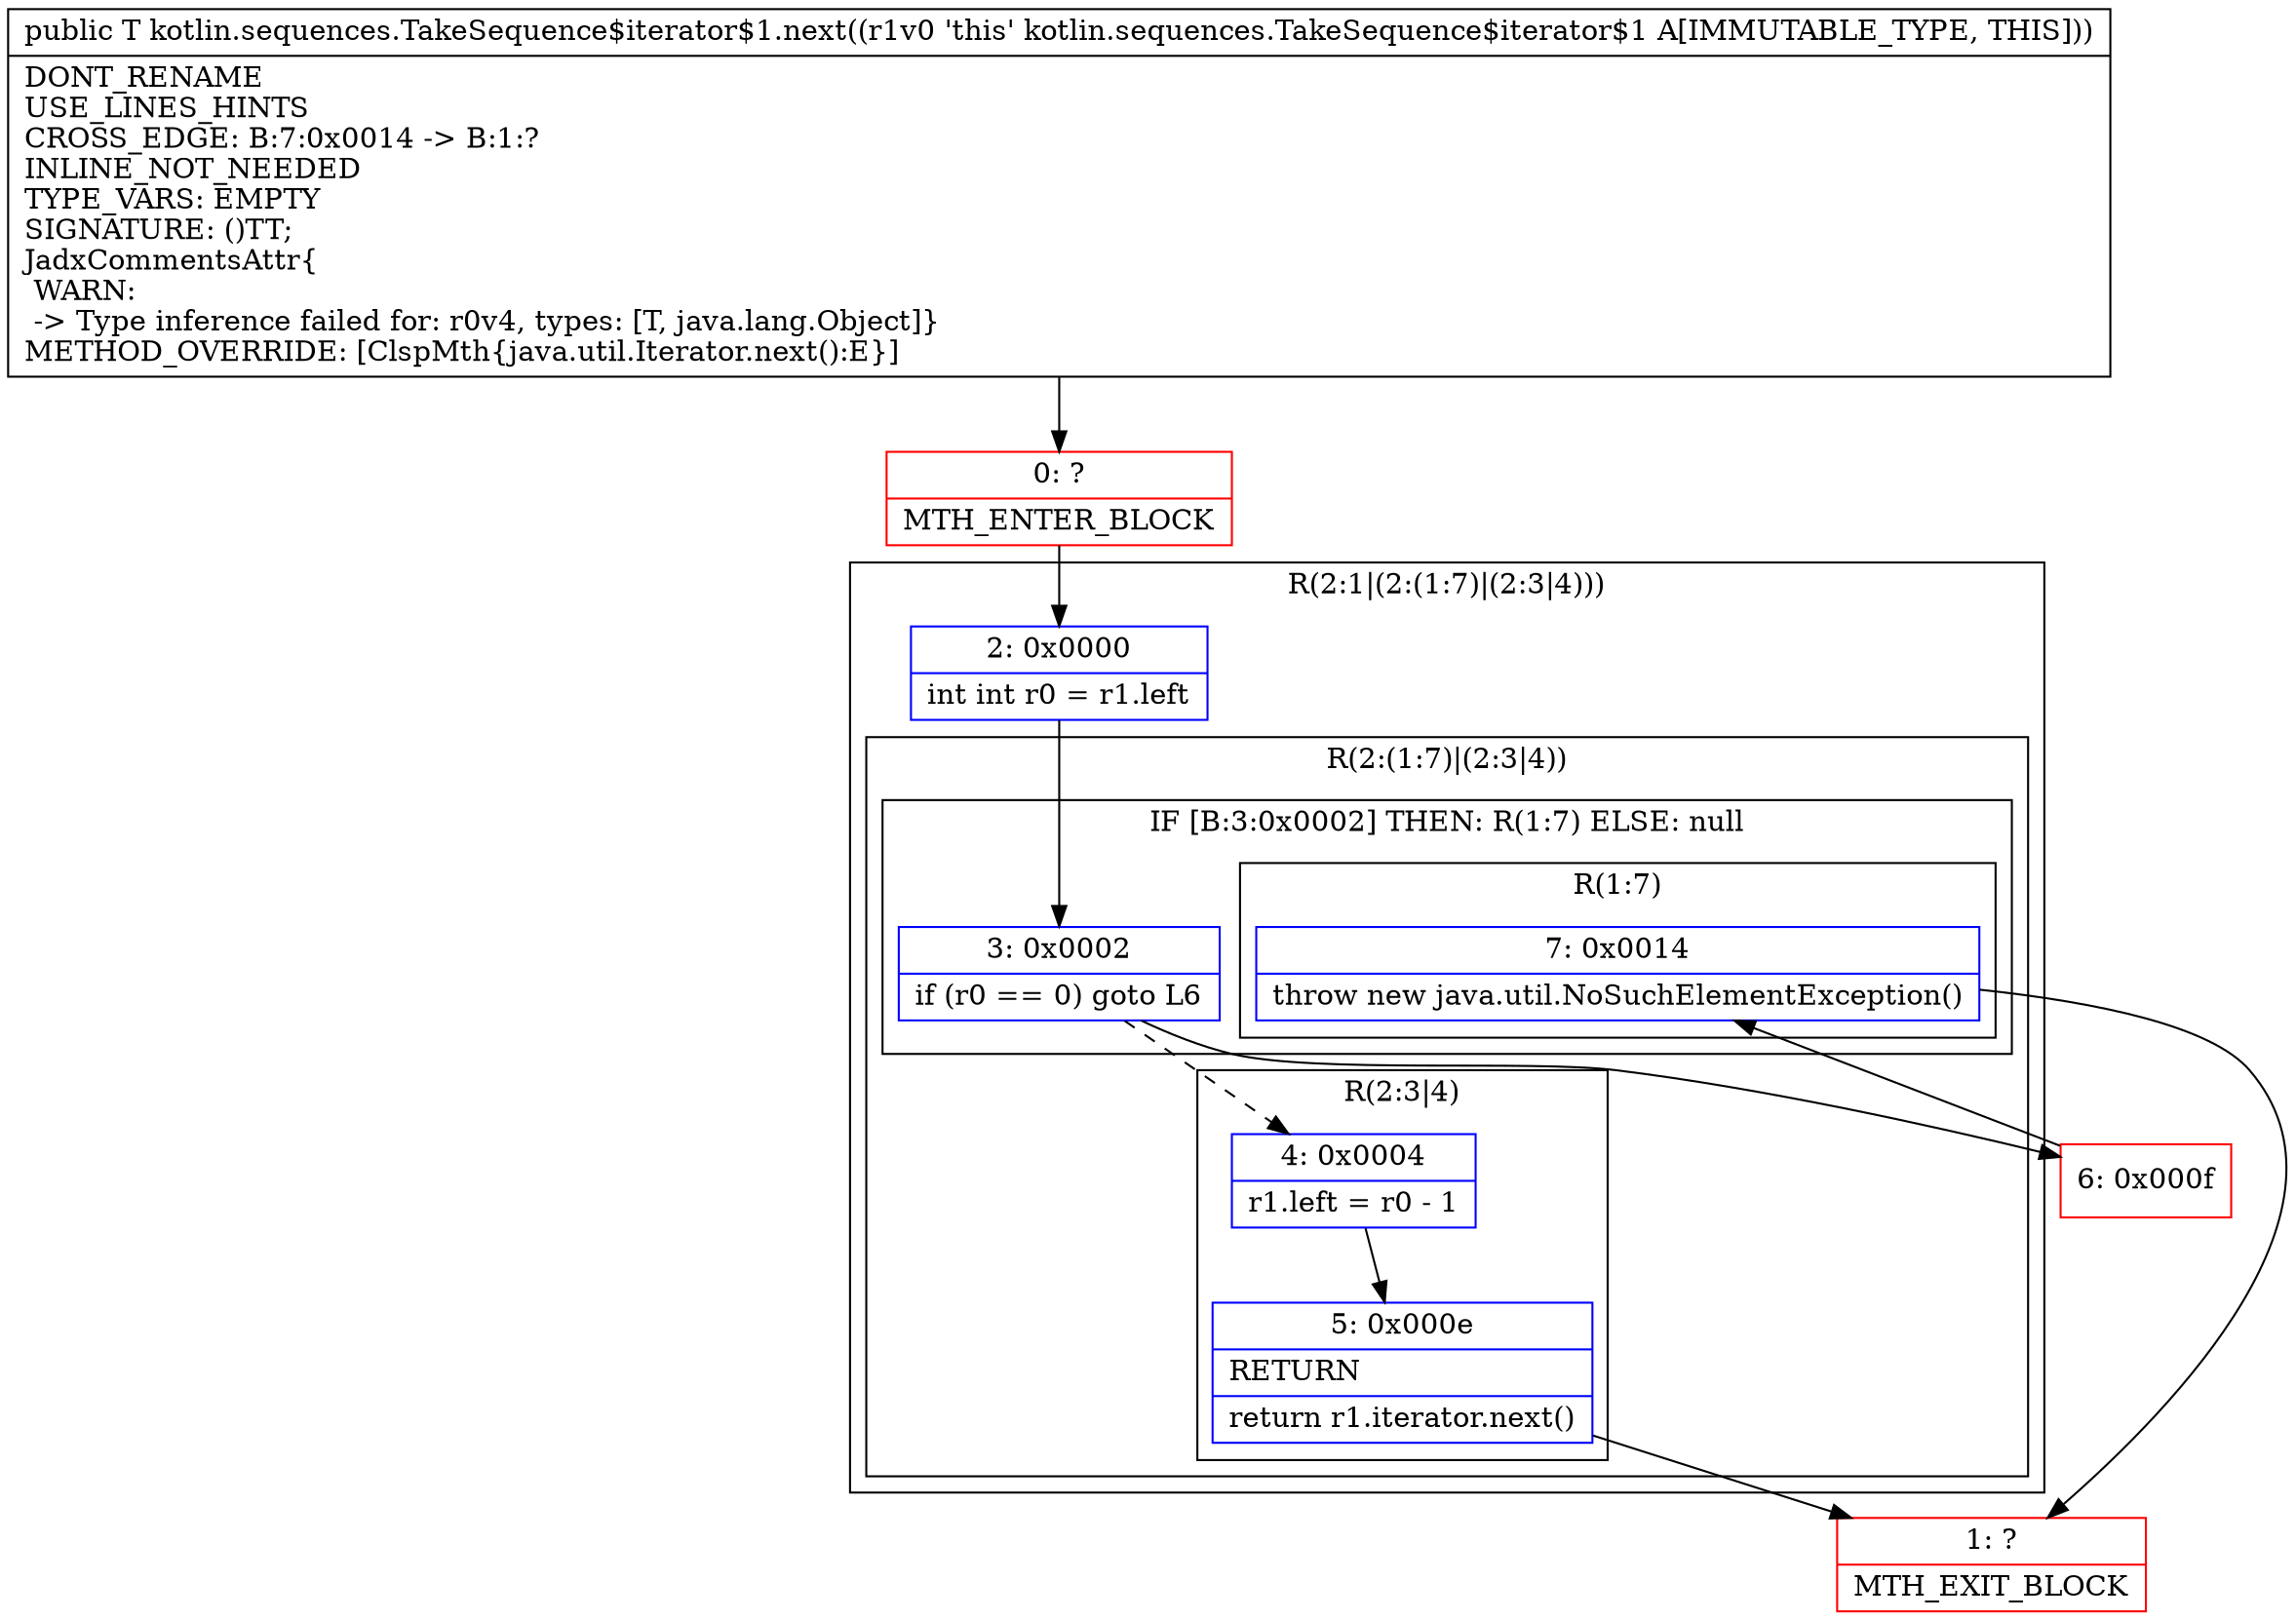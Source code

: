 digraph "CFG forkotlin.sequences.TakeSequence$iterator$1.next()Ljava\/lang\/Object;" {
subgraph cluster_Region_972348260 {
label = "R(2:1|(2:(1:7)|(2:3|4)))";
node [shape=record,color=blue];
Node_2 [shape=record,label="{2\:\ 0x0000|int int r0 = r1.left\l}"];
subgraph cluster_Region_1859125904 {
label = "R(2:(1:7)|(2:3|4))";
node [shape=record,color=blue];
subgraph cluster_IfRegion_629742792 {
label = "IF [B:3:0x0002] THEN: R(1:7) ELSE: null";
node [shape=record,color=blue];
Node_3 [shape=record,label="{3\:\ 0x0002|if (r0 == 0) goto L6\l}"];
subgraph cluster_Region_706544057 {
label = "R(1:7)";
node [shape=record,color=blue];
Node_7 [shape=record,label="{7\:\ 0x0014|throw new java.util.NoSuchElementException()\l}"];
}
}
subgraph cluster_Region_1625911707 {
label = "R(2:3|4)";
node [shape=record,color=blue];
Node_4 [shape=record,label="{4\:\ 0x0004|r1.left = r0 \- 1\l}"];
Node_5 [shape=record,label="{5\:\ 0x000e|RETURN\l|return r1.iterator.next()\l}"];
}
}
}
Node_0 [shape=record,color=red,label="{0\:\ ?|MTH_ENTER_BLOCK\l}"];
Node_1 [shape=record,color=red,label="{1\:\ ?|MTH_EXIT_BLOCK\l}"];
Node_6 [shape=record,color=red,label="{6\:\ 0x000f}"];
MethodNode[shape=record,label="{public T kotlin.sequences.TakeSequence$iterator$1.next((r1v0 'this' kotlin.sequences.TakeSequence$iterator$1 A[IMMUTABLE_TYPE, THIS]))  | DONT_RENAME\lUSE_LINES_HINTS\lCROSS_EDGE: B:7:0x0014 \-\> B:1:?\lINLINE_NOT_NEEDED\lTYPE_VARS: EMPTY\lSIGNATURE: ()TT;\lJadxCommentsAttr\{\l WARN: \l \-\> Type inference failed for: r0v4, types: [T, java.lang.Object]\}\lMETHOD_OVERRIDE: [ClspMth\{java.util.Iterator.next():E\}]\l}"];
MethodNode -> Node_0;Node_2 -> Node_3;
Node_3 -> Node_4[style=dashed];
Node_3 -> Node_6;
Node_7 -> Node_1;
Node_4 -> Node_5;
Node_5 -> Node_1;
Node_0 -> Node_2;
Node_6 -> Node_7;
}

